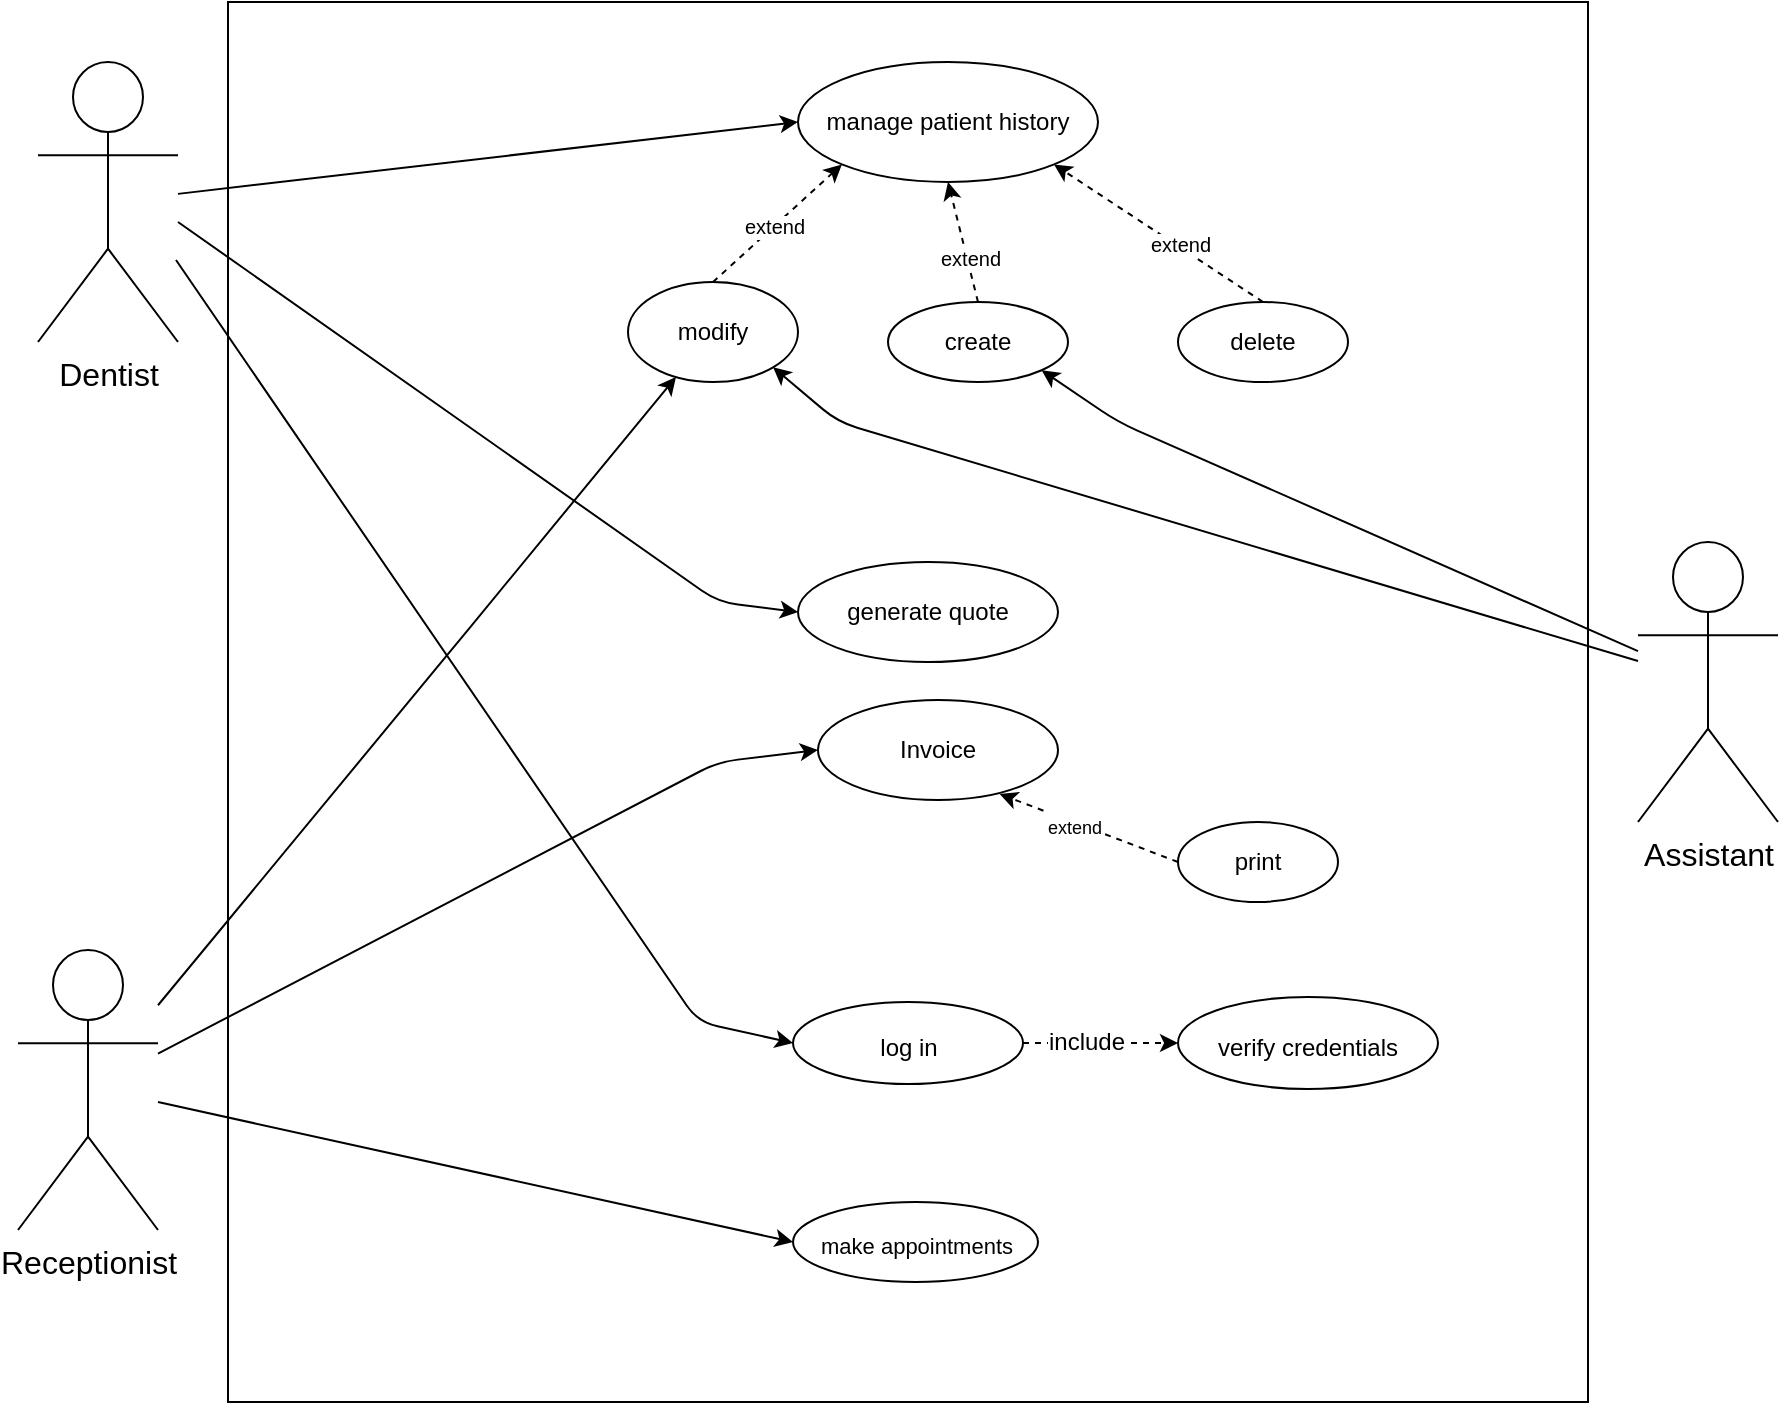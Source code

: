 <mxfile>
    <diagram id="ZheHgye8Y65XpsHFD02G" name="Page-1">
        <mxGraphModel dx="646" dy="450" grid="1" gridSize="10" guides="1" tooltips="1" connect="1" arrows="1" fold="1" page="1" pageScale="1" pageWidth="1169" pageHeight="827" math="0" shadow="0">
            <root>
                <mxCell id="0"/>
                <mxCell id="1" parent="0"/>
                <mxCell id="41" value="" style="rounded=0;whiteSpace=wrap;html=1;fontSize=12;" vertex="1" parent="1">
                    <mxGeometry x="155" y="40" width="680" height="700" as="geometry"/>
                </mxCell>
                <mxCell id="2" value="&lt;font style=&quot;font-size: 12px;&quot;&gt;manage patient history&lt;/font&gt;" style="ellipse;whiteSpace=wrap;html=1;" parent="1" vertex="1">
                    <mxGeometry x="440" y="70" width="150" height="60" as="geometry"/>
                </mxCell>
                <mxCell id="6" style="edgeStyle=none;html=1;exitX=0.5;exitY=0;exitDx=0;exitDy=0;entryX=0;entryY=1;entryDx=0;entryDy=0;fontSize=16;dashed=1;" edge="1" parent="1" source="3" target="2">
                    <mxGeometry relative="1" as="geometry"/>
                </mxCell>
                <mxCell id="9" value="extend" style="edgeLabel;html=1;align=center;verticalAlign=middle;resizable=0;points=[];fontSize=10;" vertex="1" connectable="0" parent="6">
                    <mxGeometry x="-0.121" y="-3" relative="1" as="geometry">
                        <mxPoint y="-5" as="offset"/>
                    </mxGeometry>
                </mxCell>
                <mxCell id="3" value="modify" style="ellipse;whiteSpace=wrap;html=1;" vertex="1" parent="1">
                    <mxGeometry x="355" y="180" width="85" height="50" as="geometry"/>
                </mxCell>
                <mxCell id="7" style="edgeStyle=none;html=1;exitX=0.5;exitY=0;exitDx=0;exitDy=0;entryX=0.5;entryY=1;entryDx=0;entryDy=0;dashed=1;fontSize=16;" edge="1" parent="1" source="4" target="2">
                    <mxGeometry relative="1" as="geometry"/>
                </mxCell>
                <mxCell id="10" value="extend" style="edgeLabel;html=1;align=center;verticalAlign=middle;resizable=0;points=[];fontSize=10;" vertex="1" connectable="0" parent="7">
                    <mxGeometry x="-0.273" y="-1" relative="1" as="geometry">
                        <mxPoint as="offset"/>
                    </mxGeometry>
                </mxCell>
                <mxCell id="4" value="create" style="ellipse;whiteSpace=wrap;html=1;" vertex="1" parent="1">
                    <mxGeometry x="485" y="190" width="90" height="40" as="geometry"/>
                </mxCell>
                <mxCell id="8" style="edgeStyle=none;html=1;exitX=0.5;exitY=0;exitDx=0;exitDy=0;entryX=1;entryY=1;entryDx=0;entryDy=0;dashed=1;fontSize=16;" edge="1" parent="1" source="5" target="2">
                    <mxGeometry relative="1" as="geometry"/>
                </mxCell>
                <mxCell id="11" value="extend" style="edgeLabel;html=1;align=center;verticalAlign=middle;resizable=0;points=[];fontSize=10;" vertex="1" connectable="0" parent="8">
                    <mxGeometry x="-0.184" y="-1" relative="1" as="geometry">
                        <mxPoint as="offset"/>
                    </mxGeometry>
                </mxCell>
                <mxCell id="5" value="delete" style="ellipse;whiteSpace=wrap;html=1;" vertex="1" parent="1">
                    <mxGeometry x="630" y="190" width="85" height="40" as="geometry"/>
                </mxCell>
                <mxCell id="12" value="&lt;font style=&quot;font-size: 12px;&quot;&gt;generate quote&lt;/font&gt;" style="ellipse;whiteSpace=wrap;html=1;fontSize=10;" vertex="1" parent="1">
                    <mxGeometry x="440" y="320" width="130" height="50" as="geometry"/>
                </mxCell>
                <mxCell id="13" value="&lt;font style=&quot;font-size: 12px;&quot;&gt;Invoice&lt;/font&gt;" style="ellipse;whiteSpace=wrap;html=1;fontSize=10;" vertex="1" parent="1">
                    <mxGeometry x="450" y="389" width="120" height="50" as="geometry"/>
                </mxCell>
                <mxCell id="18" style="edgeStyle=none;html=1;exitX=0;exitY=0.5;exitDx=0;exitDy=0;entryX=0.757;entryY=0.94;entryDx=0;entryDy=0;entryPerimeter=0;dashed=1;fontSize=16;" edge="1" parent="1" source="14" target="13">
                    <mxGeometry relative="1" as="geometry"/>
                </mxCell>
                <mxCell id="19" value="&lt;font style=&quot;font-size: 9px;&quot;&gt;extend&lt;/font&gt;" style="edgeLabel;html=1;align=center;verticalAlign=middle;resizable=0;points=[];fontSize=16;" vertex="1" connectable="0" parent="18">
                    <mxGeometry x="0.173" relative="1" as="geometry">
                        <mxPoint as="offset"/>
                    </mxGeometry>
                </mxCell>
                <mxCell id="14" value="print" style="ellipse;whiteSpace=wrap;html=1;" vertex="1" parent="1">
                    <mxGeometry x="630" y="450" width="80" height="40" as="geometry"/>
                </mxCell>
                <mxCell id="37" style="edgeStyle=none;html=1;exitX=1;exitY=0.5;exitDx=0;exitDy=0;entryX=0;entryY=0.5;entryDx=0;entryDy=0;fontSize=12;dashed=1;" edge="1" parent="1" source="16" target="17">
                    <mxGeometry relative="1" as="geometry"/>
                </mxCell>
                <mxCell id="38" value="&lt;font style=&quot;font-size: 12px;&quot;&gt;include&lt;/font&gt;" style="edgeLabel;html=1;align=center;verticalAlign=middle;resizable=0;points=[];fontSize=12;" vertex="1" connectable="0" parent="37">
                    <mxGeometry x="-0.393" y="1" relative="1" as="geometry">
                        <mxPoint x="8" as="offset"/>
                    </mxGeometry>
                </mxCell>
                <mxCell id="16" value="&lt;font style=&quot;font-size: 12px;&quot;&gt;log in&lt;/font&gt;" style="ellipse;whiteSpace=wrap;html=1;fontSize=16;" vertex="1" parent="1">
                    <mxGeometry x="437.5" y="540" width="115" height="41" as="geometry"/>
                </mxCell>
                <mxCell id="17" value="&lt;font style=&quot;font-size: 12px;&quot;&gt;verify credentials&lt;/font&gt;" style="ellipse;whiteSpace=wrap;html=1;fontSize=16;" vertex="1" parent="1">
                    <mxGeometry x="630" y="537.5" width="130" height="46" as="geometry"/>
                </mxCell>
                <mxCell id="28" style="edgeStyle=none;html=1;entryX=0;entryY=0.5;entryDx=0;entryDy=0;fontSize=16;" edge="1" parent="1" source="20" target="2">
                    <mxGeometry relative="1" as="geometry">
                        <mxPoint x="130" y="140" as="sourcePoint"/>
                    </mxGeometry>
                </mxCell>
                <mxCell id="29" style="edgeStyle=none;html=1;entryX=0;entryY=0.5;entryDx=0;entryDy=0;fontSize=16;" edge="1" parent="1" target="12">
                    <mxGeometry relative="1" as="geometry">
                        <mxPoint x="130" y="150" as="sourcePoint"/>
                        <Array as="points">
                            <mxPoint x="400" y="340"/>
                        </Array>
                    </mxGeometry>
                </mxCell>
                <mxCell id="30" style="html=1;entryX=0;entryY=0.5;entryDx=0;entryDy=0;fontSize=16;" edge="1" parent="1" target="16">
                    <mxGeometry relative="1" as="geometry">
                        <mxPoint x="129" y="169" as="sourcePoint"/>
                        <Array as="points">
                            <mxPoint x="390" y="550"/>
                        </Array>
                    </mxGeometry>
                </mxCell>
                <mxCell id="20" value="&lt;font style=&quot;font-size: 16px;&quot;&gt;Dentist&lt;/font&gt;" style="shape=umlActor;verticalLabelPosition=bottom;verticalAlign=top;html=1;fontSize=9;" vertex="1" parent="1">
                    <mxGeometry x="60" y="70" width="70" height="140" as="geometry"/>
                </mxCell>
                <mxCell id="35" style="edgeStyle=none;html=1;entryX=1;entryY=1;entryDx=0;entryDy=0;fontSize=16;" edge="1" parent="1" source="23" target="4">
                    <mxGeometry relative="1" as="geometry">
                        <Array as="points">
                            <mxPoint x="600" y="250"/>
                        </Array>
                    </mxGeometry>
                </mxCell>
                <mxCell id="36" style="edgeStyle=none;html=1;entryX=1;entryY=1;entryDx=0;entryDy=0;fontSize=16;" edge="1" parent="1" source="23" target="3">
                    <mxGeometry relative="1" as="geometry">
                        <mxPoint x="910" y="361" as="sourcePoint"/>
                        <Array as="points">
                            <mxPoint x="460" y="250"/>
                        </Array>
                    </mxGeometry>
                </mxCell>
                <mxCell id="23" value="&lt;span style=&quot;font-size: 16px;&quot;&gt;Assistant&lt;/span&gt;" style="shape=umlActor;verticalLabelPosition=bottom;verticalAlign=top;html=1;fontSize=9;" vertex="1" parent="1">
                    <mxGeometry x="860" y="310" width="70" height="140" as="geometry"/>
                </mxCell>
                <mxCell id="31" style="edgeStyle=none;html=1;fontSize=16;" edge="1" parent="1" source="24" target="3">
                    <mxGeometry relative="1" as="geometry">
                        <Array as="points">
                            <mxPoint x="270" y="360"/>
                        </Array>
                    </mxGeometry>
                </mxCell>
                <mxCell id="33" style="edgeStyle=none;html=1;entryX=0;entryY=0.5;entryDx=0;entryDy=0;fontSize=16;" edge="1" parent="1" target="32">
                    <mxGeometry relative="1" as="geometry">
                        <mxPoint x="120" y="590" as="sourcePoint"/>
                    </mxGeometry>
                </mxCell>
                <mxCell id="34" style="edgeStyle=none;html=1;entryX=0;entryY=0.5;entryDx=0;entryDy=0;fontSize=16;" edge="1" parent="1" source="24" target="13">
                    <mxGeometry relative="1" as="geometry">
                        <Array as="points">
                            <mxPoint x="400" y="420"/>
                        </Array>
                    </mxGeometry>
                </mxCell>
                <mxCell id="24" value="&lt;span style=&quot;font-size: 16px;&quot;&gt;Receptionist&lt;br&gt;&lt;br&gt;&lt;/span&gt;" style="shape=umlActor;verticalLabelPosition=bottom;verticalAlign=top;html=1;fontSize=9;" vertex="1" parent="1">
                    <mxGeometry x="50" y="514" width="70" height="140" as="geometry"/>
                </mxCell>
                <mxCell id="32" value="&lt;font style=&quot;font-size: 11px;&quot;&gt;make appointments&lt;/font&gt;" style="ellipse;whiteSpace=wrap;html=1;fontSize=16;" vertex="1" parent="1">
                    <mxGeometry x="437.5" y="640" width="122.5" height="40" as="geometry"/>
                </mxCell>
            </root>
        </mxGraphModel>
    </diagram>
</mxfile>